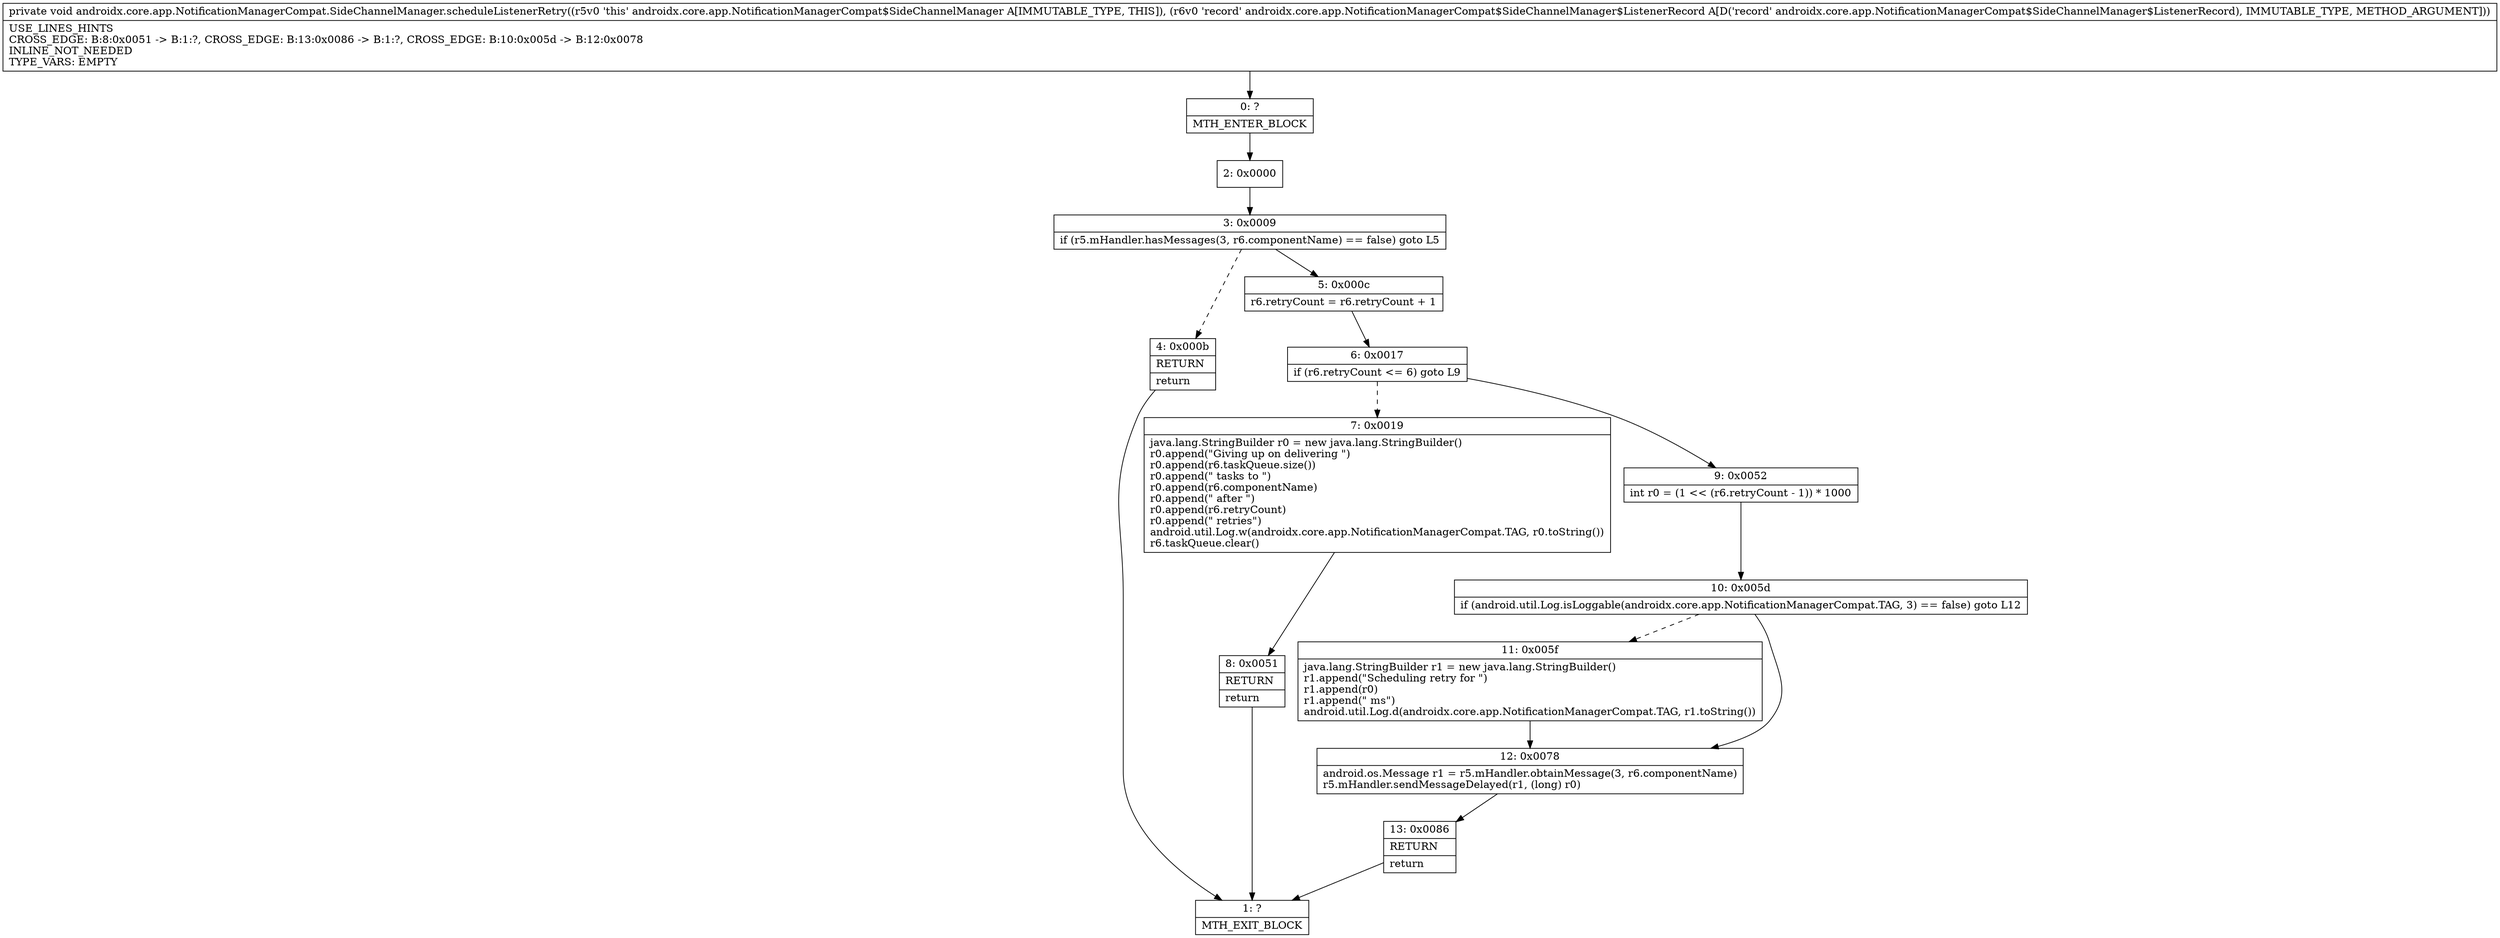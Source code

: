 digraph "CFG forandroidx.core.app.NotificationManagerCompat.SideChannelManager.scheduleListenerRetry(Landroidx\/core\/app\/NotificationManagerCompat$SideChannelManager$ListenerRecord;)V" {
Node_0 [shape=record,label="{0\:\ ?|MTH_ENTER_BLOCK\l}"];
Node_2 [shape=record,label="{2\:\ 0x0000}"];
Node_3 [shape=record,label="{3\:\ 0x0009|if (r5.mHandler.hasMessages(3, r6.componentName) == false) goto L5\l}"];
Node_4 [shape=record,label="{4\:\ 0x000b|RETURN\l|return\l}"];
Node_1 [shape=record,label="{1\:\ ?|MTH_EXIT_BLOCK\l}"];
Node_5 [shape=record,label="{5\:\ 0x000c|r6.retryCount = r6.retryCount + 1\l}"];
Node_6 [shape=record,label="{6\:\ 0x0017|if (r6.retryCount \<= 6) goto L9\l}"];
Node_7 [shape=record,label="{7\:\ 0x0019|java.lang.StringBuilder r0 = new java.lang.StringBuilder()\lr0.append(\"Giving up on delivering \")\lr0.append(r6.taskQueue.size())\lr0.append(\" tasks to \")\lr0.append(r6.componentName)\lr0.append(\" after \")\lr0.append(r6.retryCount)\lr0.append(\" retries\")\landroid.util.Log.w(androidx.core.app.NotificationManagerCompat.TAG, r0.toString())\lr6.taskQueue.clear()\l}"];
Node_8 [shape=record,label="{8\:\ 0x0051|RETURN\l|return\l}"];
Node_9 [shape=record,label="{9\:\ 0x0052|int r0 = (1 \<\< (r6.retryCount \- 1)) * 1000\l}"];
Node_10 [shape=record,label="{10\:\ 0x005d|if (android.util.Log.isLoggable(androidx.core.app.NotificationManagerCompat.TAG, 3) == false) goto L12\l}"];
Node_11 [shape=record,label="{11\:\ 0x005f|java.lang.StringBuilder r1 = new java.lang.StringBuilder()\lr1.append(\"Scheduling retry for \")\lr1.append(r0)\lr1.append(\" ms\")\landroid.util.Log.d(androidx.core.app.NotificationManagerCompat.TAG, r1.toString())\l}"];
Node_12 [shape=record,label="{12\:\ 0x0078|android.os.Message r1 = r5.mHandler.obtainMessage(3, r6.componentName)\lr5.mHandler.sendMessageDelayed(r1, (long) r0)\l}"];
Node_13 [shape=record,label="{13\:\ 0x0086|RETURN\l|return\l}"];
MethodNode[shape=record,label="{private void androidx.core.app.NotificationManagerCompat.SideChannelManager.scheduleListenerRetry((r5v0 'this' androidx.core.app.NotificationManagerCompat$SideChannelManager A[IMMUTABLE_TYPE, THIS]), (r6v0 'record' androidx.core.app.NotificationManagerCompat$SideChannelManager$ListenerRecord A[D('record' androidx.core.app.NotificationManagerCompat$SideChannelManager$ListenerRecord), IMMUTABLE_TYPE, METHOD_ARGUMENT]))  | USE_LINES_HINTS\lCROSS_EDGE: B:8:0x0051 \-\> B:1:?, CROSS_EDGE: B:13:0x0086 \-\> B:1:?, CROSS_EDGE: B:10:0x005d \-\> B:12:0x0078\lINLINE_NOT_NEEDED\lTYPE_VARS: EMPTY\l}"];
MethodNode -> Node_0;Node_0 -> Node_2;
Node_2 -> Node_3;
Node_3 -> Node_4[style=dashed];
Node_3 -> Node_5;
Node_4 -> Node_1;
Node_5 -> Node_6;
Node_6 -> Node_7[style=dashed];
Node_6 -> Node_9;
Node_7 -> Node_8;
Node_8 -> Node_1;
Node_9 -> Node_10;
Node_10 -> Node_11[style=dashed];
Node_10 -> Node_12;
Node_11 -> Node_12;
Node_12 -> Node_13;
Node_13 -> Node_1;
}


